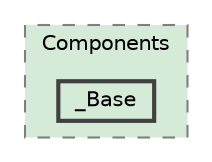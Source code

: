 digraph "C:/Users/tkefauver/Source/Repos/MonkeyPaste/Common/MonkeyPaste.Common.Plugin/Models/Components/_Base"
{
 // LATEX_PDF_SIZE
  bgcolor="transparent";
  edge [fontname=Helvetica,fontsize=10,labelfontname=Helvetica,labelfontsize=10];
  node [fontname=Helvetica,fontsize=10,shape=box,height=0.2,width=0.4];
  compound=true
  subgraph clusterdir_51e336ad91200cef31faa66a3ecd9db7 {
    graph [ bgcolor="#d5ebd8", pencolor="grey50", label="Components", fontname=Helvetica,fontsize=10 style="filled,dashed", URL="dir_51e336ad91200cef31faa66a3ecd9db7.html",tooltip=""]
  dir_612d89431689af3f4024cb2833c1ff13 [label="_Base", fillcolor="#d5ebd8", color="grey25", style="filled,bold", URL="dir_612d89431689af3f4024cb2833c1ff13.html",tooltip=""];
  }
}
